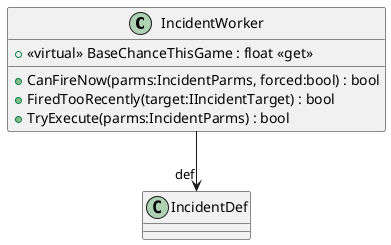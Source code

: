 @startuml
class IncidentWorker {
    + <<virtual>> BaseChanceThisGame : float <<get>>
    + CanFireNow(parms:IncidentParms, forced:bool) : bool
    + FiredTooRecently(target:IIncidentTarget) : bool
    + TryExecute(parms:IncidentParms) : bool
}
IncidentWorker --> "def" IncidentDef
@enduml
